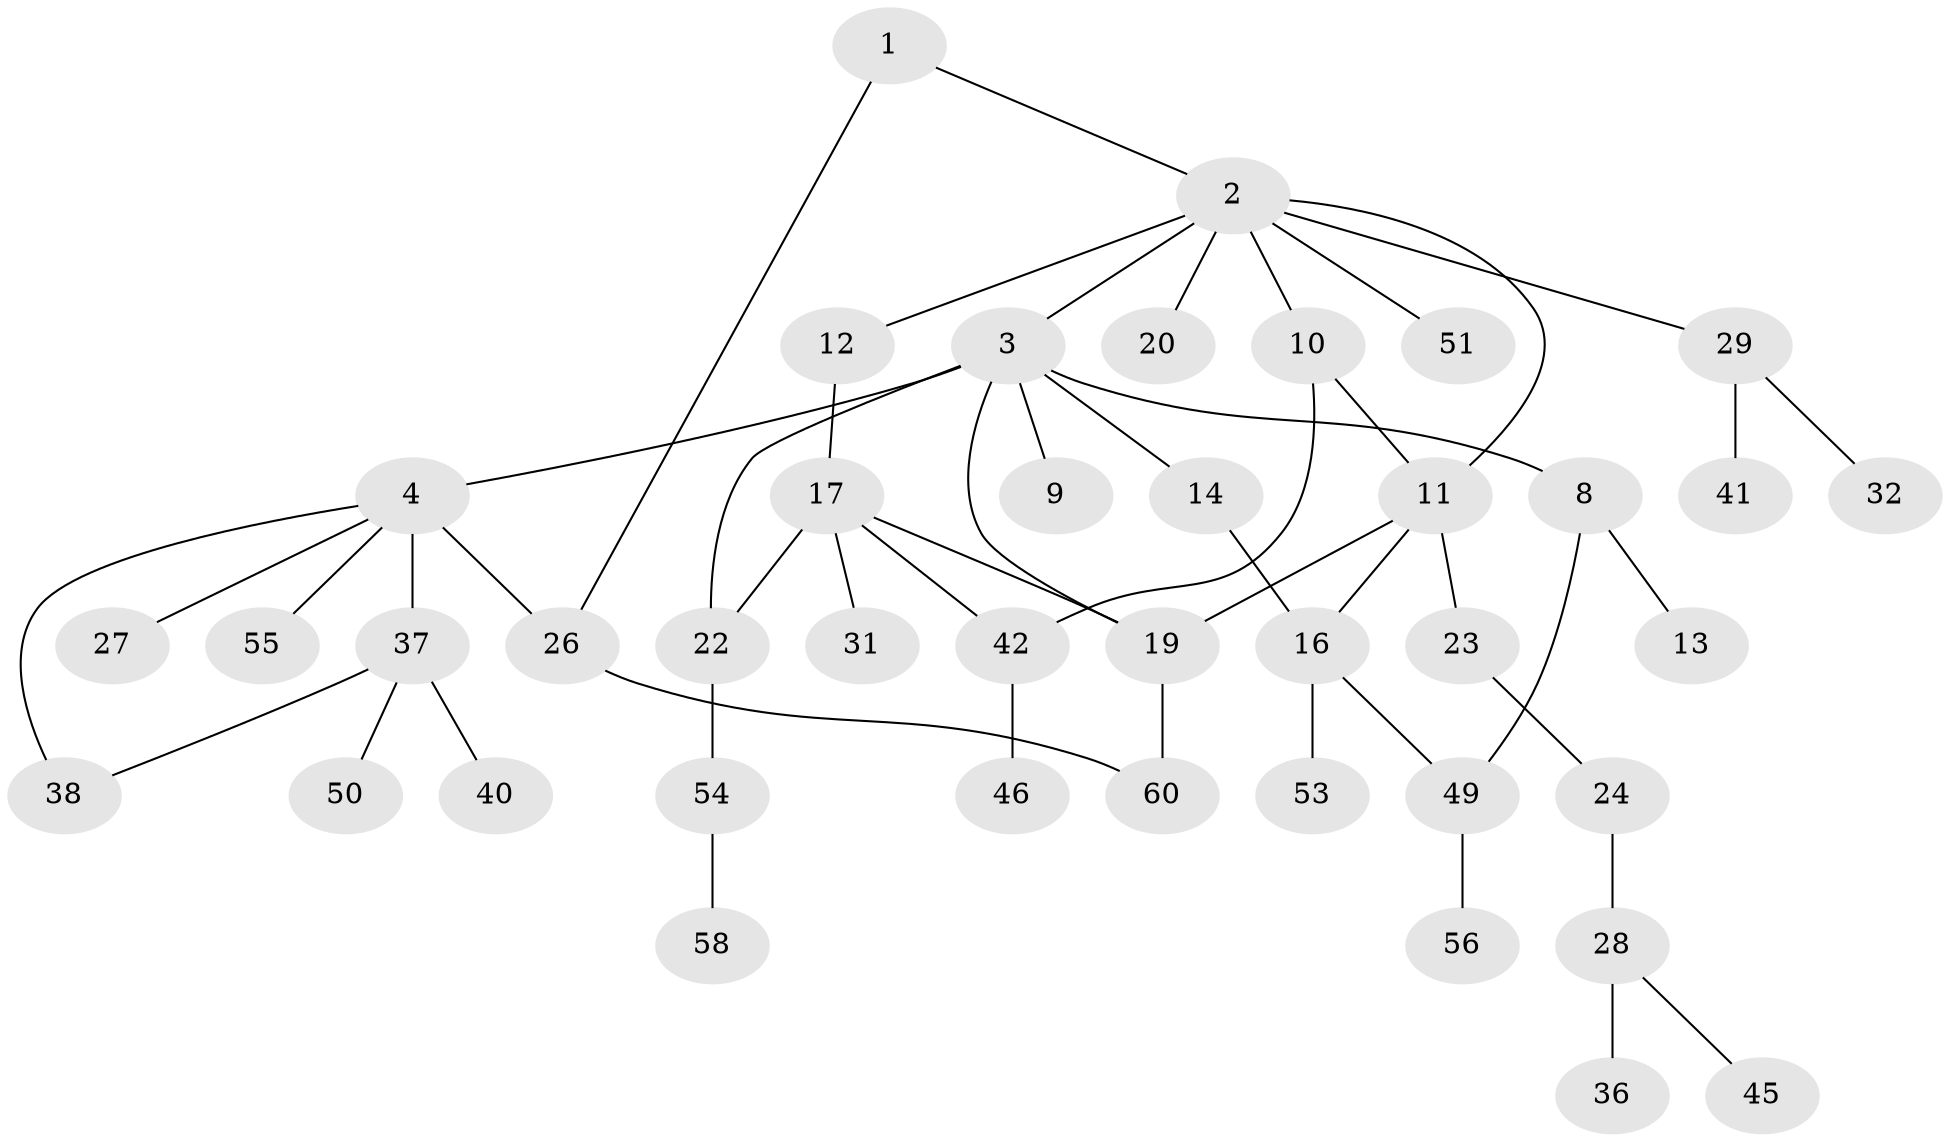 // original degree distribution, {3: 0.2459016393442623, 5: 0.11475409836065574, 4: 0.08196721311475409, 1: 0.36065573770491804, 2: 0.19672131147540983}
// Generated by graph-tools (version 1.1) at 2025/41/03/06/25 10:41:28]
// undirected, 41 vertices, 50 edges
graph export_dot {
graph [start="1"]
  node [color=gray90,style=filled];
  1 [super="+15"];
  2 [super="+6"];
  3 [super="+5"];
  4 [super="+7"];
  8 [super="+34"];
  9;
  10 [super="+21"];
  11 [super="+59"];
  12 [super="+18"];
  13;
  14 [super="+48"];
  16 [super="+39"];
  17 [super="+25"];
  19 [super="+33"];
  20;
  22;
  23 [super="+35"];
  24;
  26 [super="+44"];
  27;
  28 [super="+52"];
  29 [super="+30"];
  31;
  32;
  36;
  37 [super="+47"];
  38 [super="+43"];
  40;
  41;
  42;
  45;
  46 [super="+61"];
  49;
  50;
  51;
  53 [super="+57"];
  54;
  55;
  56;
  58;
  60;
  1 -- 2;
  1 -- 26;
  2 -- 3;
  2 -- 10;
  2 -- 51;
  2 -- 20;
  2 -- 11;
  2 -- 12;
  2 -- 29;
  3 -- 4;
  3 -- 22;
  3 -- 19;
  3 -- 8;
  3 -- 9;
  3 -- 14;
  4 -- 38;
  4 -- 55;
  4 -- 37 [weight=3];
  4 -- 26;
  4 -- 27;
  8 -- 13;
  8 -- 49;
  10 -- 11;
  10 -- 42;
  11 -- 23;
  11 -- 16;
  11 -- 19;
  12 -- 17;
  14 -- 16;
  16 -- 53;
  16 -- 49;
  17 -- 19;
  17 -- 31;
  17 -- 22;
  17 -- 42;
  19 -- 60;
  22 -- 54;
  23 -- 24;
  24 -- 28;
  26 -- 60;
  28 -- 36 [weight=2];
  28 -- 45;
  29 -- 41;
  29 -- 32;
  37 -- 40;
  37 -- 50;
  37 -- 38;
  42 -- 46;
  49 -- 56;
  54 -- 58;
}
